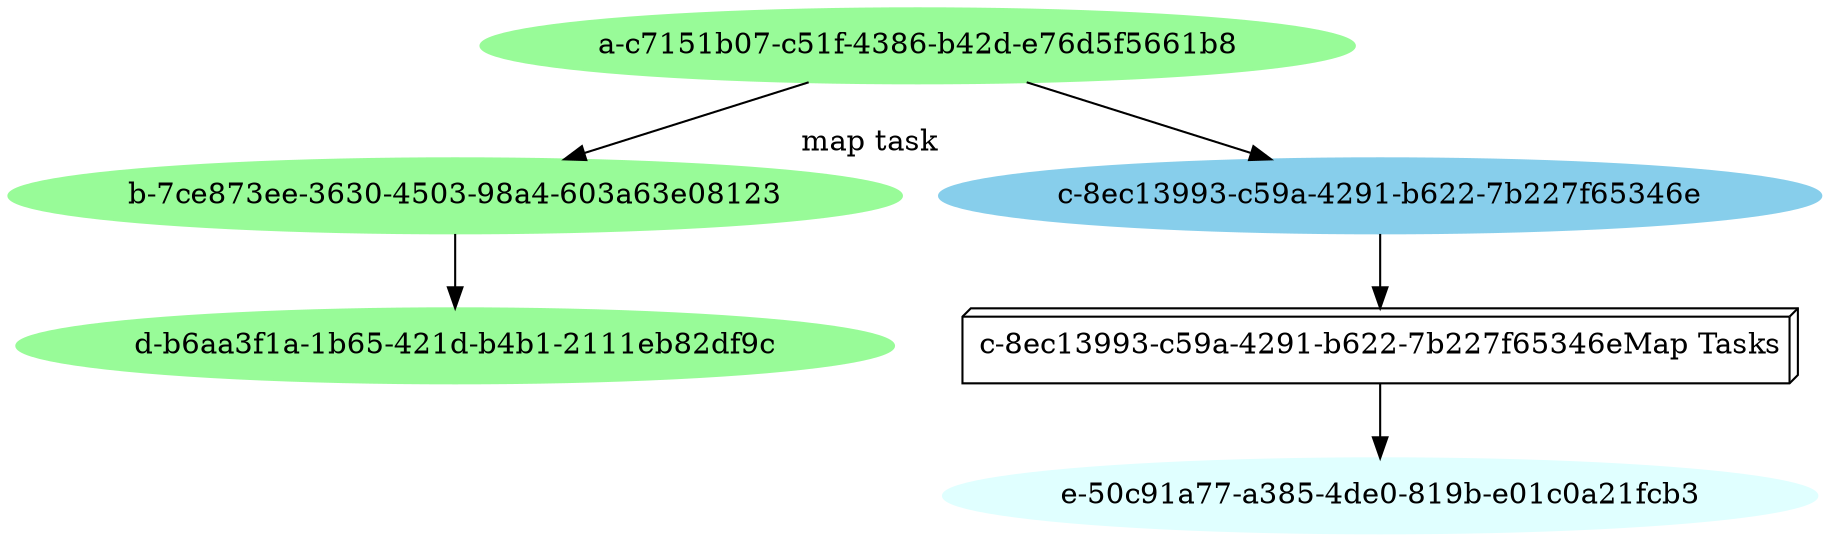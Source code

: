 digraph {
	"a-c7151b07-c51f-4386-b42d-e76d5f5661b8" [color=palegreen style=filled]
	"a-c7151b07-c51f-4386-b42d-e76d5f5661b8" -> "b-7ce873ee-3630-4503-98a4-603a63e08123"
	"a-c7151b07-c51f-4386-b42d-e76d5f5661b8" -> "c-8ec13993-c59a-4291-b622-7b227f65346e"
	"b-7ce873ee-3630-4503-98a4-603a63e08123" [color=palegreen style=filled]
	"b-7ce873ee-3630-4503-98a4-603a63e08123" -> "d-b6aa3f1a-1b65-421d-b4b1-2111eb82df9c"
	"d-b6aa3f1a-1b65-421d-b4b1-2111eb82df9c" [color=palegreen style=filled]
	"c-8ec13993-c59a-4291-b622-7b227f65346e" [color=skyblue style=filled]
	"c-8ec13993-c59a-4291-b622-7b227f65346e" [fillcolor=skyblue xlabel="map task"]
	"c-8ec13993-c59a-4291-b622-7b227f65346eMap Tasks" [fillcolor=grey shape=box3d]
	"c-8ec13993-c59a-4291-b622-7b227f65346e" -> "c-8ec13993-c59a-4291-b622-7b227f65346eMap Tasks"
	"c-8ec13993-c59a-4291-b622-7b227f65346eMap Tasks" -> "e-50c91a77-a385-4de0-819b-e01c0a21fcb3"
	"e-50c91a77-a385-4de0-819b-e01c0a21fcb3" [color=lightcyan style=filled]
}
